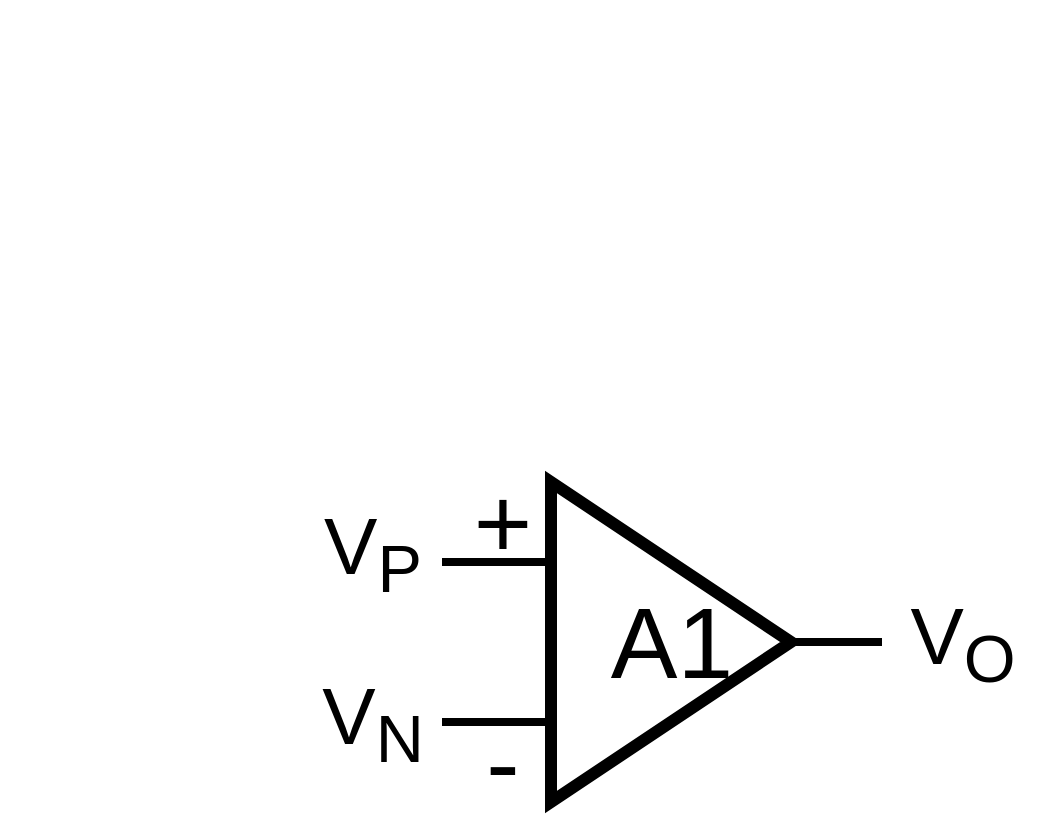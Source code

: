 <mxfile version="25.0.3">
  <diagram name="第 1 页" id="4UG25Fp_B6W0l5dKrZMW">
    <mxGraphModel dx="1042" dy="565" grid="0" gridSize="10" guides="1" tooltips="1" connect="1" arrows="1" fold="1" page="0" pageScale="1" pageWidth="827" pageHeight="1169" math="0" shadow="0">
      <root>
        <mxCell id="0" />
        <mxCell id="1" parent="0" />
        <mxCell id="oYlRctocb77fKKuBrY3P-28" value="" style="ellipse;whiteSpace=wrap;html=1;aspect=fixed;labelBackgroundColor=#000000;labelBorderColor=default;" parent="1" vertex="1">
          <mxGeometry as="geometry" />
        </mxCell>
        <mxCell id="XmDxt7UtoB2DC7d8sLS8-12" value="" style="endArrow=none;html=1;rounded=0;entryX=1;entryY=0.5;entryDx=0;entryDy=0;strokeWidth=4;" edge="1" parent="1" target="XmDxt7UtoB2DC7d8sLS8-1">
          <mxGeometry width="50" height="50" relative="1" as="geometry">
            <mxPoint x="440" y="320" as="sourcePoint" />
            <mxPoint x="424.5" y="325" as="targetPoint" />
          </mxGeometry>
        </mxCell>
        <mxCell id="XmDxt7UtoB2DC7d8sLS8-9" value="&lt;font&gt;V&lt;sub&gt;P&lt;/sub&gt;&lt;/font&gt;" style="text;html=1;align=center;verticalAlign=middle;resizable=0;points=[];autosize=1;strokeColor=none;fillColor=none;strokeWidth=4;container=0;fontSize=40;" vertex="1" parent="1">
          <mxGeometry x="150" y="240" width="70" height="70" as="geometry" />
        </mxCell>
        <mxCell id="XmDxt7UtoB2DC7d8sLS8-10" value="&lt;font&gt;V&lt;/font&gt;&lt;font&gt;&lt;sub&gt;N&lt;/sub&gt;&lt;/font&gt;" style="text;html=1;align=center;verticalAlign=middle;resizable=0;points=[];autosize=1;strokeColor=none;fillColor=none;strokeWidth=4;container=0;fontSize=40;" vertex="1" parent="1">
          <mxGeometry x="150" y="325" width="70" height="70" as="geometry" />
        </mxCell>
        <mxCell id="XmDxt7UtoB2DC7d8sLS8-1" value="&lt;font style=&quot;font-size: 50px;&quot;&gt;A1&lt;/font&gt;" style="triangle;whiteSpace=wrap;html=1;strokeWidth=6;container=0;" vertex="1" parent="1">
          <mxGeometry x="274.5" y="240" width="120" height="160" as="geometry" />
        </mxCell>
        <mxCell id="XmDxt7UtoB2DC7d8sLS8-2" value="" style="endArrow=none;html=1;rounded=0;exitX=0;exitY=0.25;exitDx=0;exitDy=0;strokeWidth=4;" edge="1" parent="1" source="XmDxt7UtoB2DC7d8sLS8-1">
          <mxGeometry width="50" height="50" relative="1" as="geometry">
            <mxPoint x="314.5" y="360" as="sourcePoint" />
            <mxPoint x="220" y="280" as="targetPoint" />
          </mxGeometry>
        </mxCell>
        <mxCell id="XmDxt7UtoB2DC7d8sLS8-3" value="" style="endArrow=none;html=1;rounded=0;exitX=0;exitY=0.75;exitDx=0;exitDy=0;strokeWidth=4;" edge="1" parent="1" source="XmDxt7UtoB2DC7d8sLS8-1">
          <mxGeometry width="50" height="50" relative="1" as="geometry">
            <mxPoint x="294.5" y="360" as="sourcePoint" />
            <mxPoint x="220" y="360" as="targetPoint" />
          </mxGeometry>
        </mxCell>
        <mxCell id="XmDxt7UtoB2DC7d8sLS8-4" value="&lt;font style=&quot;font-size: 50px;&quot;&gt;+&lt;/font&gt;" style="text;html=1;align=center;verticalAlign=middle;resizable=0;points=[];autosize=1;strokeColor=none;fillColor=none;strokeWidth=4;container=0;" vertex="1" parent="1">
          <mxGeometry x="224.5" y="225" width="50" height="70" as="geometry" />
        </mxCell>
        <mxCell id="XmDxt7UtoB2DC7d8sLS8-5" value="&lt;font style=&quot;font-size: 50px;&quot;&gt;-&lt;/font&gt;" style="text;html=1;align=center;verticalAlign=middle;resizable=0;points=[];autosize=1;strokeColor=none;fillColor=none;strokeWidth=4;container=0;" vertex="1" parent="1">
          <mxGeometry x="229.5" y="345" width="40" height="70" as="geometry" />
        </mxCell>
        <mxCell id="XmDxt7UtoB2DC7d8sLS8-14" value="&lt;font style=&quot;font-size: 40px;&quot;&gt;V&lt;sub style=&quot;&quot;&gt;O&lt;/sub&gt;&lt;/font&gt;" style="text;html=1;align=center;verticalAlign=middle;resizable=0;points=[];autosize=1;strokeColor=none;fillColor=none;strokeWidth=4;container=0;" vertex="1" parent="1">
          <mxGeometry x="440" y="285" width="80" height="70" as="geometry" />
        </mxCell>
      </root>
    </mxGraphModel>
  </diagram>
</mxfile>
